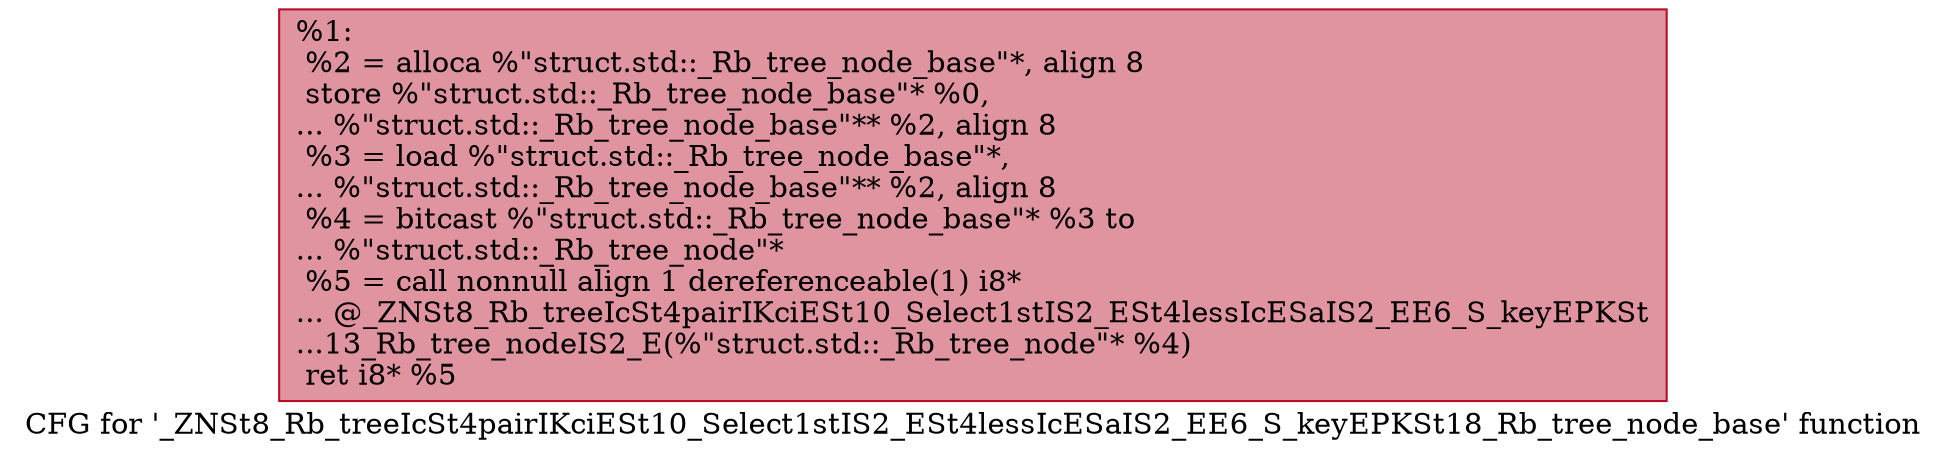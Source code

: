 digraph "CFG for '_ZNSt8_Rb_treeIcSt4pairIKciESt10_Select1stIS2_ESt4lessIcESaIS2_EE6_S_keyEPKSt18_Rb_tree_node_base' function" {
	label="CFG for '_ZNSt8_Rb_treeIcSt4pairIKciESt10_Select1stIS2_ESt4lessIcESaIS2_EE6_S_keyEPKSt18_Rb_tree_node_base' function";

	Node0x557bfd52d6d0 [shape=record,color="#b70d28ff", style=filled, fillcolor="#b70d2870",label="{%1:\l  %2 = alloca %\"struct.std::_Rb_tree_node_base\"*, align 8\l  store %\"struct.std::_Rb_tree_node_base\"* %0,\l... %\"struct.std::_Rb_tree_node_base\"** %2, align 8\l  %3 = load %\"struct.std::_Rb_tree_node_base\"*,\l... %\"struct.std::_Rb_tree_node_base\"** %2, align 8\l  %4 = bitcast %\"struct.std::_Rb_tree_node_base\"* %3 to\l... %\"struct.std::_Rb_tree_node\"*\l  %5 = call nonnull align 1 dereferenceable(1) i8*\l... @_ZNSt8_Rb_treeIcSt4pairIKciESt10_Select1stIS2_ESt4lessIcESaIS2_EE6_S_keyEPKSt\l...13_Rb_tree_nodeIS2_E(%\"struct.std::_Rb_tree_node\"* %4)\l  ret i8* %5\l}"];
}
